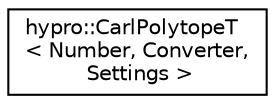 digraph "Graphical Class Hierarchy"
{
  edge [fontname="Helvetica",fontsize="10",labelfontname="Helvetica",labelfontsize="10"];
  node [fontname="Helvetica",fontsize="10",shape=record];
  rankdir="LR";
  Node1 [label="hypro::CarlPolytopeT\l\< Number, Converter,\l Settings \>",height=0.2,width=0.4,color="black", fillcolor="white", style="filled",URL="$classhypro_1_1CarlPolytopeT.html"];
}
